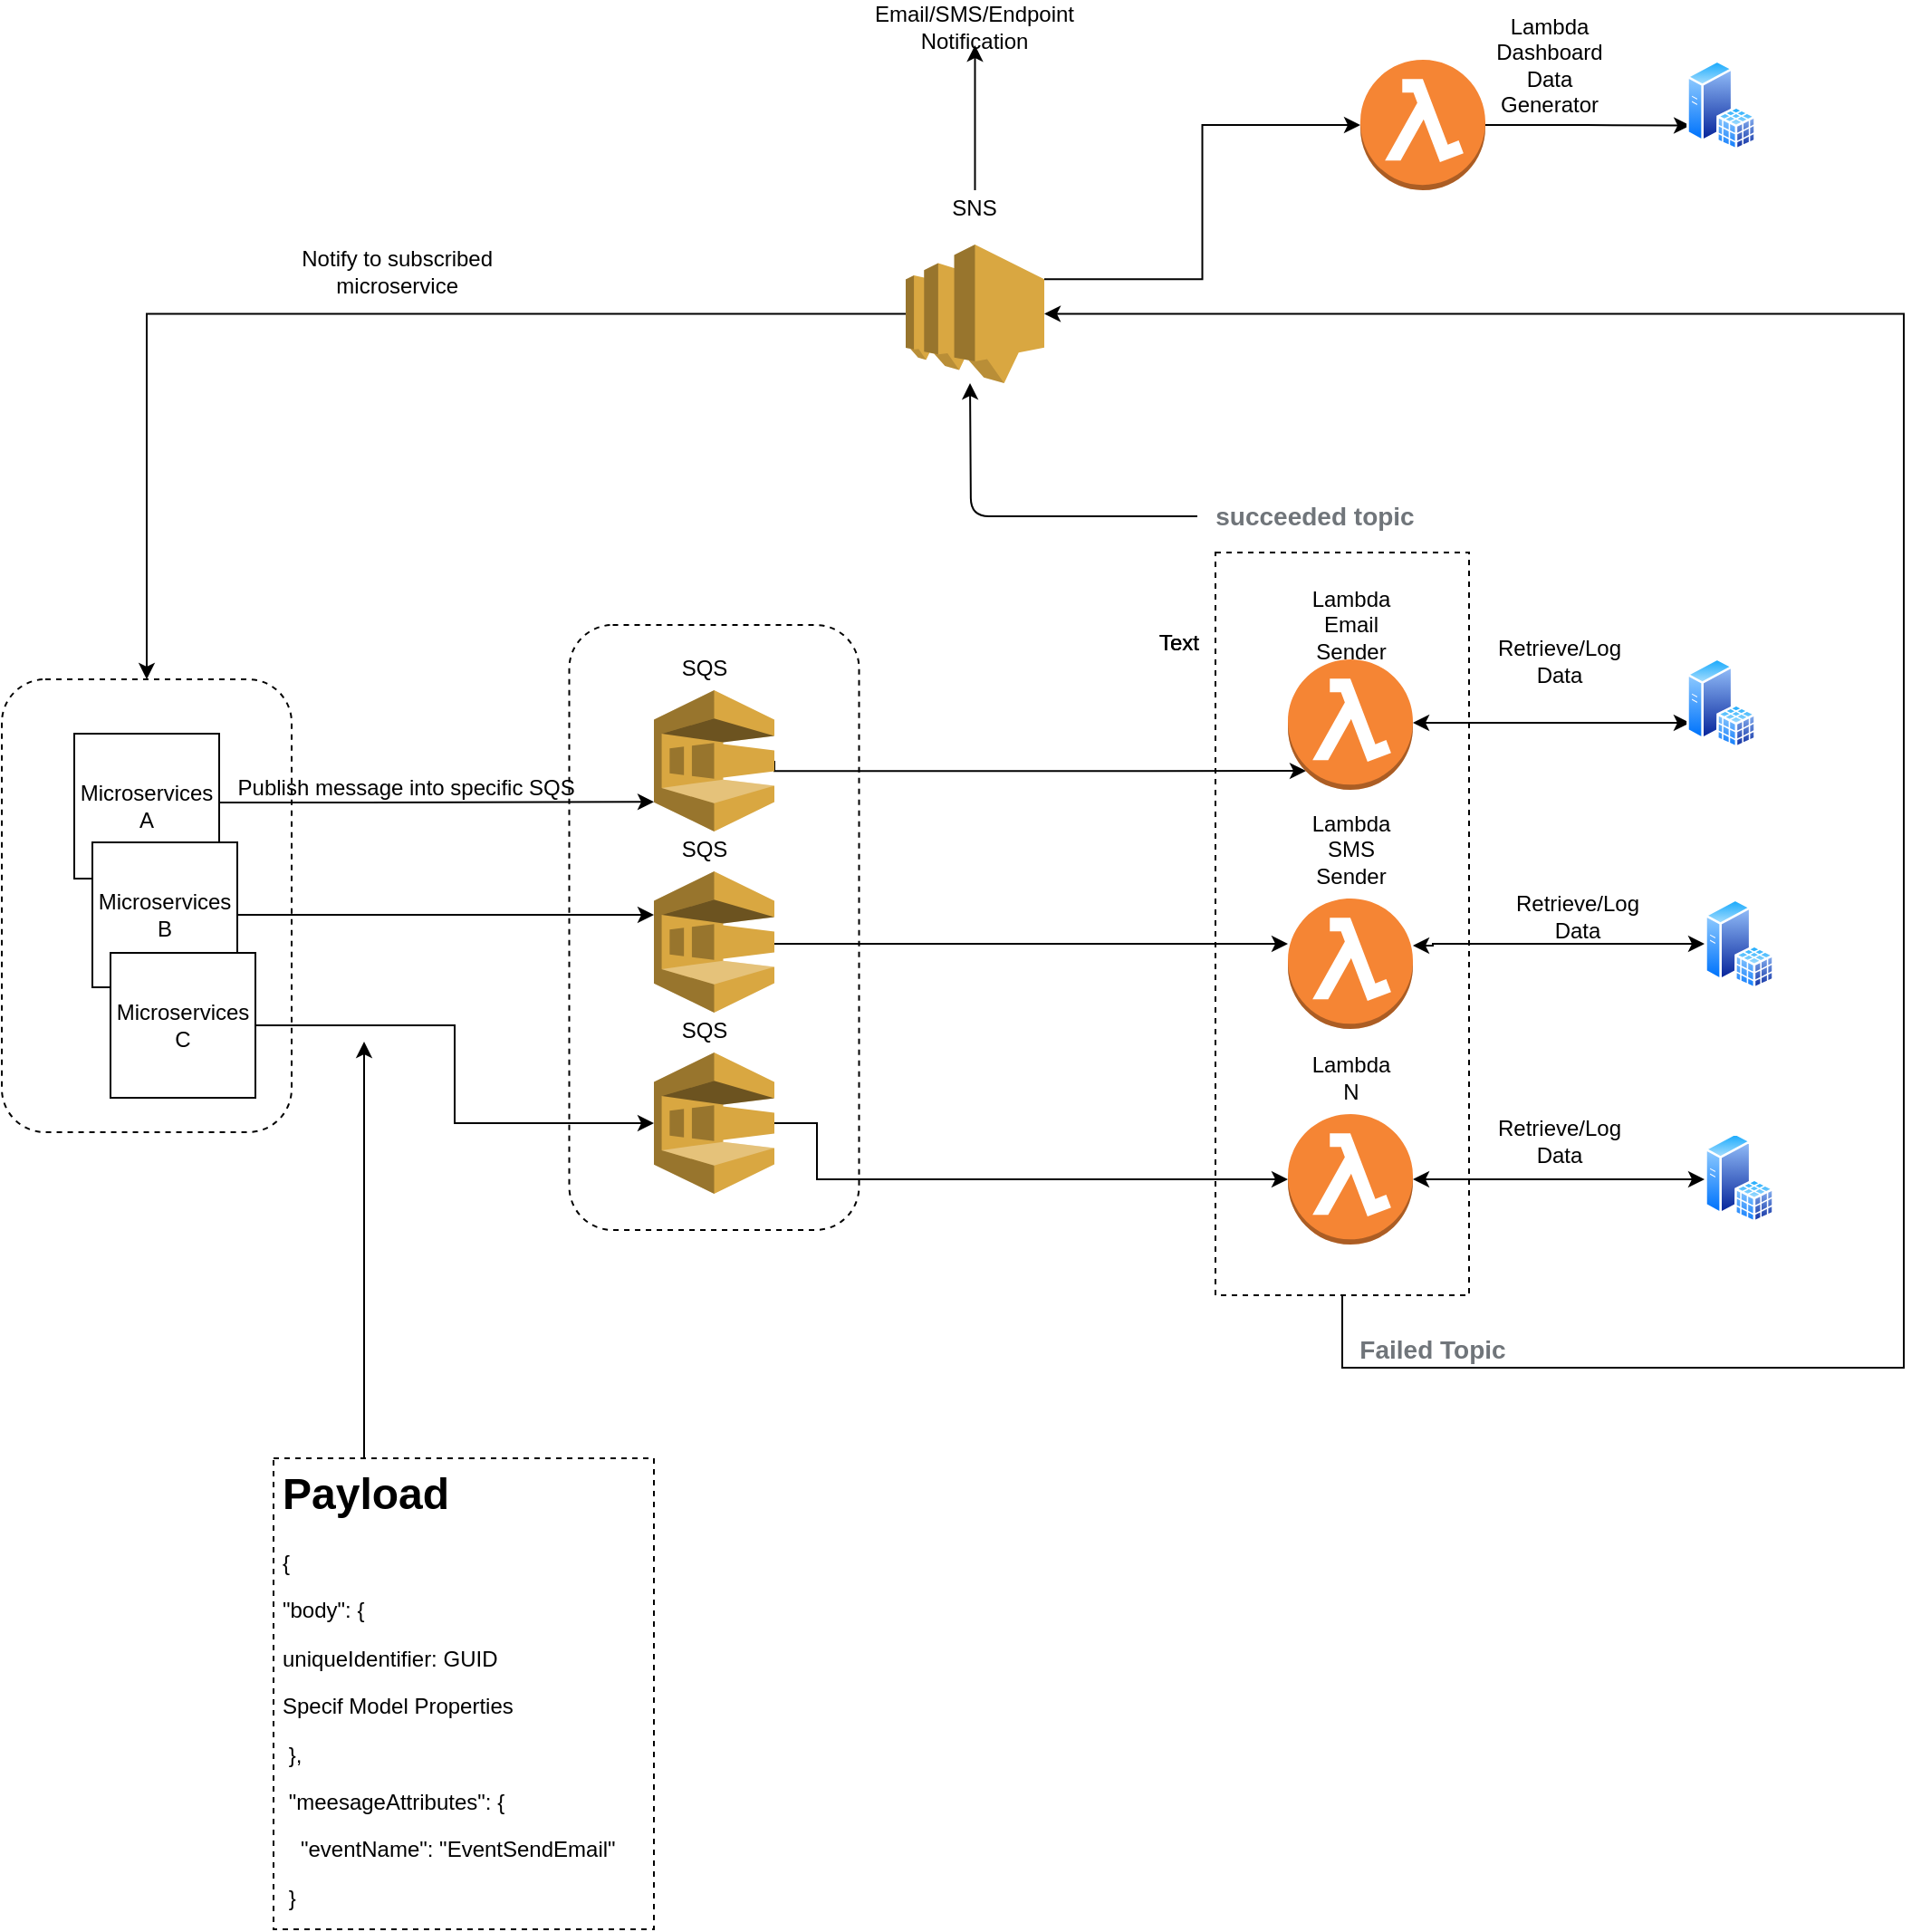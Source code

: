 <mxfile version="14.4.3" type="github">
  <diagram id="qjzeDgqdL2aKJla77leW" name="Page-1">
    <mxGraphModel dx="2272" dy="1862" grid="1" gridSize="10" guides="1" tooltips="1" connect="1" arrows="1" fold="1" page="1" pageScale="1" pageWidth="850" pageHeight="1100" math="0" shadow="0">
      <root>
        <mxCell id="0" />
        <mxCell id="1" parent="0" />
        <mxCell id="-vlMi3lsnk5EaH7537CD-10" value="" style="rounded=1;whiteSpace=wrap;html=1;dashed=1;strokeColor=#000000;" vertex="1" parent="1">
          <mxGeometry x="213.25" y="20" width="160" height="334" as="geometry" />
        </mxCell>
        <mxCell id="vUzu1yKwPVAJK8qaTAhN-50" value="" style="rounded=1;whiteSpace=wrap;html=1;dashed=1;strokeColor=#000000;" parent="1" vertex="1">
          <mxGeometry x="-100" y="50" width="160" height="250" as="geometry" />
        </mxCell>
        <mxCell id="vUzu1yKwPVAJK8qaTAhN-41" style="edgeStyle=orthogonalEdgeStyle;rounded=0;orthogonalLoop=1;jettySize=auto;html=1;startArrow=none;startFill=0;strokeColor=#000000;entryX=1;entryY=0.5;entryDx=0;entryDy=0;entryPerimeter=0;" parent="1" source="vUzu1yKwPVAJK8qaTAhN-39" target="vUzu1yKwPVAJK8qaTAhN-46" edge="1">
          <mxGeometry relative="1" as="geometry">
            <mxPoint x="1030" y="490" as="targetPoint" />
            <Array as="points">
              <mxPoint x="640" y="430" />
              <mxPoint x="950" y="430" />
              <mxPoint x="950" y="-152" />
            </Array>
          </mxGeometry>
        </mxCell>
        <mxCell id="vUzu1yKwPVAJK8qaTAhN-39" value="" style="rounded=0;whiteSpace=wrap;html=1;dashed=1;strokeColor=#000000;" parent="1" vertex="1">
          <mxGeometry x="570" y="-20" width="140" height="410" as="geometry" />
        </mxCell>
        <mxCell id="vUzu1yKwPVAJK8qaTAhN-3" style="edgeStyle=orthogonalEdgeStyle;rounded=0;orthogonalLoop=1;jettySize=auto;html=1;entryX=0;entryY=0.79;entryDx=0;entryDy=0;entryPerimeter=0;" parent="1" source="vUzu1yKwPVAJK8qaTAhN-2" target="vUzu1yKwPVAJK8qaTAhN-1" edge="1">
          <mxGeometry relative="1" as="geometry">
            <mxPoint x="180" y="120" as="targetPoint" />
            <Array as="points">
              <mxPoint x="100" y="118" />
              <mxPoint x="100" y="118" />
            </Array>
          </mxGeometry>
        </mxCell>
        <mxCell id="vUzu1yKwPVAJK8qaTAhN-2" value="Microservices A" style="whiteSpace=wrap;html=1;aspect=fixed;" parent="1" vertex="1">
          <mxGeometry x="-60" y="80" width="80" height="80" as="geometry" />
        </mxCell>
        <mxCell id="vUzu1yKwPVAJK8qaTAhN-20" style="edgeStyle=orthogonalEdgeStyle;rounded=0;orthogonalLoop=1;jettySize=auto;html=1;exitX=1;exitY=0.5;exitDx=0;exitDy=0;exitPerimeter=0;entryX=0.145;entryY=0.855;entryDx=0;entryDy=0;entryPerimeter=0;" parent="1" source="vUzu1yKwPVAJK8qaTAhN-1" target="vUzu1yKwPVAJK8qaTAhN-14" edge="1">
          <mxGeometry relative="1" as="geometry">
            <mxPoint x="478.995" y="144.44" as="sourcePoint" />
            <mxPoint x="530" y="95" as="targetPoint" />
            <Array as="points">
              <mxPoint x="327" y="100" />
            </Array>
          </mxGeometry>
        </mxCell>
        <mxCell id="vUzu1yKwPVAJK8qaTAhN-21" style="edgeStyle=orthogonalEdgeStyle;rounded=0;orthogonalLoop=1;jettySize=auto;html=1;" parent="1" source="-vlMi3lsnk5EaH7537CD-3" target="vUzu1yKwPVAJK8qaTAhN-15" edge="1">
          <mxGeometry relative="1" as="geometry">
            <mxPoint x="489" y="170" as="sourcePoint" />
            <Array as="points">
              <mxPoint x="440" y="196" />
              <mxPoint x="440" y="196" />
            </Array>
          </mxGeometry>
        </mxCell>
        <mxCell id="vUzu1yKwPVAJK8qaTAhN-22" style="edgeStyle=orthogonalEdgeStyle;rounded=0;orthogonalLoop=1;jettySize=auto;html=1;exitX=1;exitY=0.5;exitDx=0;exitDy=0;exitPerimeter=0;entryX=0;entryY=0.5;entryDx=0;entryDy=0;entryPerimeter=0;" parent="1" source="-vlMi3lsnk5EaH7537CD-6" target="vUzu1yKwPVAJK8qaTAhN-16" edge="1">
          <mxGeometry relative="1" as="geometry">
            <Array as="points">
              <mxPoint x="350" y="295" />
              <mxPoint x="350" y="326" />
            </Array>
            <mxPoint x="478.995" y="195.56" as="sourcePoint" />
          </mxGeometry>
        </mxCell>
        <mxCell id="vUzu1yKwPVAJK8qaTAhN-11" style="edgeStyle=orthogonalEdgeStyle;rounded=0;orthogonalLoop=1;jettySize=auto;html=1;" parent="1" source="vUzu1yKwPVAJK8qaTAhN-8" edge="1">
          <mxGeometry relative="1" as="geometry">
            <mxPoint x="100" y="250" as="targetPoint" />
            <Array as="points">
              <mxPoint x="100" y="290" />
              <mxPoint x="100" y="290" />
            </Array>
          </mxGeometry>
        </mxCell>
        <mxCell id="vUzu1yKwPVAJK8qaTAhN-8" value="&lt;h1&gt;Payload&lt;/h1&gt;&lt;p&gt;{&lt;/p&gt;&lt;p&gt;&quot;body&quot;: {&lt;/p&gt;&lt;p&gt;uniqueIdentifier: GUID&lt;/p&gt;&lt;p&gt;Specif Model Properties&lt;/p&gt;&lt;p&gt;&amp;nbsp;},&lt;/p&gt;&lt;p&gt;&amp;nbsp;&quot;meesageAttributes&quot;: {&lt;/p&gt;&lt;p&gt;&amp;nbsp; &amp;nbsp;&quot;eventName&quot;: &quot;EventSendEmail&quot;&lt;/p&gt;&lt;p&gt;&amp;nbsp;}&lt;/p&gt;&lt;p&gt;&lt;span&gt;}&lt;/span&gt;&lt;/p&gt;" style="text;html=1;fillColor=none;spacing=5;spacingTop=-20;whiteSpace=wrap;overflow=hidden;rounded=0;strokeColor=#000000;dashed=1;" parent="1" vertex="1">
          <mxGeometry x="50" y="480" width="210" height="260" as="geometry" />
        </mxCell>
        <mxCell id="-vlMi3lsnk5EaH7537CD-8" style="edgeStyle=orthogonalEdgeStyle;rounded=0;orthogonalLoop=1;jettySize=auto;html=1;" edge="1" parent="1" source="vUzu1yKwPVAJK8qaTAhN-9" target="-vlMi3lsnk5EaH7537CD-3">
          <mxGeometry relative="1" as="geometry">
            <Array as="points">
              <mxPoint x="230" y="180" />
              <mxPoint x="230" y="180" />
            </Array>
          </mxGeometry>
        </mxCell>
        <mxCell id="vUzu1yKwPVAJK8qaTAhN-9" value="Microservices B" style="whiteSpace=wrap;html=1;aspect=fixed;" parent="1" vertex="1">
          <mxGeometry x="-50" y="140" width="80" height="80" as="geometry" />
        </mxCell>
        <mxCell id="-vlMi3lsnk5EaH7537CD-9" style="edgeStyle=orthogonalEdgeStyle;rounded=0;orthogonalLoop=1;jettySize=auto;html=1;" edge="1" parent="1" source="vUzu1yKwPVAJK8qaTAhN-10" target="-vlMi3lsnk5EaH7537CD-6">
          <mxGeometry relative="1" as="geometry" />
        </mxCell>
        <mxCell id="vUzu1yKwPVAJK8qaTAhN-10" value="Microservices C" style="whiteSpace=wrap;html=1;aspect=fixed;" parent="1" vertex="1">
          <mxGeometry x="-40" y="201" width="80" height="80" as="geometry" />
        </mxCell>
        <mxCell id="vUzu1yKwPVAJK8qaTAhN-29" style="edgeStyle=orthogonalEdgeStyle;rounded=0;orthogonalLoop=1;jettySize=auto;html=1;startArrow=classic;startFill=1;" parent="1" source="vUzu1yKwPVAJK8qaTAhN-14" target="vUzu1yKwPVAJK8qaTAhN-17" edge="1">
          <mxGeometry relative="1" as="geometry">
            <Array as="points">
              <mxPoint x="780" y="74" />
              <mxPoint x="780" y="74" />
            </Array>
          </mxGeometry>
        </mxCell>
        <mxCell id="vUzu1yKwPVAJK8qaTAhN-14" value="" style="outlineConnect=0;dashed=0;verticalLabelPosition=bottom;verticalAlign=top;align=center;html=1;shape=mxgraph.aws3.lambda_function;fillColor=#F58534;gradientColor=none;" parent="1" vertex="1">
          <mxGeometry x="610" y="39" width="69" height="72" as="geometry" />
        </mxCell>
        <mxCell id="vUzu1yKwPVAJK8qaTAhN-15" value="" style="outlineConnect=0;dashed=0;verticalLabelPosition=bottom;verticalAlign=top;align=center;html=1;shape=mxgraph.aws3.lambda_function;fillColor=#F58534;gradientColor=none;" parent="1" vertex="1">
          <mxGeometry x="610" y="171" width="69" height="72" as="geometry" />
        </mxCell>
        <mxCell id="vUzu1yKwPVAJK8qaTAhN-16" value="" style="outlineConnect=0;dashed=0;verticalLabelPosition=bottom;verticalAlign=top;align=center;html=1;shape=mxgraph.aws3.lambda_function;fillColor=#F58534;gradientColor=none;" parent="1" vertex="1">
          <mxGeometry x="610" y="290" width="69" height="72" as="geometry" />
        </mxCell>
        <mxCell id="vUzu1yKwPVAJK8qaTAhN-17" value="" style="aspect=fixed;perimeter=ellipsePerimeter;html=1;align=center;shadow=0;dashed=0;spacingTop=3;image;image=img/lib/active_directory/sql_server.svg;strokeColor=#000000;" parent="1" vertex="1">
          <mxGeometry x="830" y="38" width="38.5" height="50" as="geometry" />
        </mxCell>
        <mxCell id="vUzu1yKwPVAJK8qaTAhN-18" value="" style="aspect=fixed;perimeter=ellipsePerimeter;html=1;align=center;shadow=0;dashed=0;spacingTop=3;image;image=img/lib/active_directory/sql_server.svg;strokeColor=#000000;" parent="1" vertex="1">
          <mxGeometry x="840" y="171" width="38.5" height="50" as="geometry" />
        </mxCell>
        <mxCell id="vUzu1yKwPVAJK8qaTAhN-23" value="Lambda Email Sender" style="text;html=1;strokeColor=none;fillColor=none;align=center;verticalAlign=middle;whiteSpace=wrap;rounded=0;" parent="1" vertex="1">
          <mxGeometry x="624.5" y="10" width="40" height="20" as="geometry" />
        </mxCell>
        <mxCell id="vUzu1yKwPVAJK8qaTAhN-25" value="Lambda SMS Sender&lt;br&gt;" style="text;html=1;strokeColor=none;fillColor=none;align=center;verticalAlign=middle;whiteSpace=wrap;rounded=0;" parent="1" vertex="1">
          <mxGeometry x="624.5" y="134" width="40" height="20" as="geometry" />
        </mxCell>
        <mxCell id="vUzu1yKwPVAJK8qaTAhN-28" value="Lambda N" style="text;html=1;strokeColor=none;fillColor=none;align=center;verticalAlign=middle;whiteSpace=wrap;rounded=0;" parent="1" vertex="1">
          <mxGeometry x="624.5" y="260" width="40" height="20" as="geometry" />
        </mxCell>
        <mxCell id="vUzu1yKwPVAJK8qaTAhN-30" style="edgeStyle=orthogonalEdgeStyle;rounded=0;orthogonalLoop=1;jettySize=auto;html=1;startArrow=classic;startFill=1;entryX=0;entryY=0.5;entryDx=0;entryDy=0;" parent="1" target="vUzu1yKwPVAJK8qaTAhN-18" edge="1">
          <mxGeometry relative="1" as="geometry">
            <mxPoint x="679" y="197" as="sourcePoint" />
            <mxPoint x="830" y="186" as="targetPoint" />
            <Array as="points">
              <mxPoint x="690" y="197" />
              <mxPoint x="690" y="196" />
            </Array>
          </mxGeometry>
        </mxCell>
        <mxCell id="vUzu1yKwPVAJK8qaTAhN-31" style="edgeStyle=orthogonalEdgeStyle;rounded=0;orthogonalLoop=1;jettySize=auto;html=1;startArrow=classic;startFill=1;entryX=0;entryY=0.5;entryDx=0;entryDy=0;exitX=1;exitY=0.5;exitDx=0;exitDy=0;exitPerimeter=0;" parent="1" source="vUzu1yKwPVAJK8qaTAhN-16" edge="1">
          <mxGeometry relative="1" as="geometry">
            <mxPoint x="669" y="317.01" as="sourcePoint" />
            <mxPoint x="840.0" y="326.005" as="targetPoint" />
          </mxGeometry>
        </mxCell>
        <mxCell id="vUzu1yKwPVAJK8qaTAhN-32" value="Retrieve/Log Data&lt;br&gt;" style="text;html=1;strokeColor=none;fillColor=none;align=center;verticalAlign=middle;whiteSpace=wrap;rounded=0;" parent="1" vertex="1">
          <mxGeometry x="740" y="30" width="40" height="20" as="geometry" />
        </mxCell>
        <mxCell id="vUzu1yKwPVAJK8qaTAhN-33" value="Retrieve/Log Data&lt;br&gt;" style="text;html=1;strokeColor=none;fillColor=none;align=center;verticalAlign=middle;whiteSpace=wrap;rounded=0;" parent="1" vertex="1">
          <mxGeometry x="750" y="171" width="40" height="20" as="geometry" />
        </mxCell>
        <mxCell id="vUzu1yKwPVAJK8qaTAhN-34" value="&lt;b style=&quot;color: rgb(112 , 117 , 122) ; font-family: &amp;#34;arial&amp;#34; , sans-serif ; font-size: 14px ; background-color: rgb(255 , 255 , 255)&quot;&gt;succeeded topic&lt;/b&gt;" style="text;html=1;strokeColor=none;fillColor=none;align=center;verticalAlign=middle;whiteSpace=wrap;rounded=0;" parent="1" vertex="1">
          <mxGeometry x="560" y="-50" width="130" height="20" as="geometry" />
        </mxCell>
        <mxCell id="vUzu1yKwPVAJK8qaTAhN-35" value="Retrieve/Log Data&lt;br&gt;" style="text;html=1;strokeColor=none;fillColor=none;align=center;verticalAlign=middle;whiteSpace=wrap;rounded=0;" parent="1" vertex="1">
          <mxGeometry x="740" y="294.51" width="40" height="20" as="geometry" />
        </mxCell>
        <mxCell id="vUzu1yKwPVAJK8qaTAhN-42" value="&lt;b style=&quot;color: rgb(112 , 117 , 122) ; font-family: &amp;#34;arial&amp;#34; , sans-serif ; font-size: 14px ; background-color: rgb(255 , 255 , 255)&quot;&gt;Failed Topic&lt;/b&gt;" style="text;html=1;strokeColor=none;fillColor=none;align=center;verticalAlign=middle;whiteSpace=wrap;rounded=0;" parent="1" vertex="1">
          <mxGeometry x="640" y="410" width="100" height="20" as="geometry" />
        </mxCell>
        <mxCell id="vUzu1yKwPVAJK8qaTAhN-49" style="edgeStyle=orthogonalEdgeStyle;rounded=0;orthogonalLoop=1;jettySize=auto;html=1;startArrow=none;startFill=0;strokeColor=#000000;endArrow=classic;endFill=1;" parent="1" source="vUzu1yKwPVAJK8qaTAhN-46" edge="1" target="vUzu1yKwPVAJK8qaTAhN-50">
          <mxGeometry relative="1" as="geometry">
            <mxPoint x="60" y="100" as="targetPoint" />
          </mxGeometry>
        </mxCell>
        <mxCell id="-vlMi3lsnk5EaH7537CD-14" style="edgeStyle=orthogonalEdgeStyle;rounded=0;orthogonalLoop=1;jettySize=auto;html=1;exitX=1;exitY=0.25;exitDx=0;exitDy=0;exitPerimeter=0;entryX=0;entryY=0.5;entryDx=0;entryDy=0;entryPerimeter=0;" edge="1" parent="1" source="vUzu1yKwPVAJK8qaTAhN-46" target="-vlMi3lsnk5EaH7537CD-13">
          <mxGeometry relative="1" as="geometry">
            <mxPoint x="620" y="-260" as="targetPoint" />
          </mxGeometry>
        </mxCell>
        <mxCell id="vUzu1yKwPVAJK8qaTAhN-46" value="" style="outlineConnect=0;dashed=0;verticalLabelPosition=bottom;verticalAlign=top;align=center;html=1;shape=mxgraph.aws3.sns;fillColor=#D9A741;gradientColor=none;strokeColor=#000000;" parent="1" vertex="1">
          <mxGeometry x="399" y="-190" width="76.5" height="76.5" as="geometry" />
        </mxCell>
        <mxCell id="vUzu1yKwPVAJK8qaTAhN-47" value="" style="endArrow=classic;html=1;strokeColor=#000000;" parent="1" edge="1">
          <mxGeometry width="50" height="50" relative="1" as="geometry">
            <mxPoint x="560" y="-40" as="sourcePoint" />
            <mxPoint x="434.5" y="-113.5" as="targetPoint" />
            <Array as="points">
              <mxPoint x="435" y="-40" />
            </Array>
          </mxGeometry>
        </mxCell>
        <mxCell id="vUzu1yKwPVAJK8qaTAhN-58" value="" style="edgeStyle=orthogonalEdgeStyle;rounded=0;orthogonalLoop=1;jettySize=auto;html=1;startArrow=none;startFill=0;endArrow=classic;endFill=1;strokeColor=#000000;" parent="1" source="vUzu1yKwPVAJK8qaTAhN-48" target="vUzu1yKwPVAJK8qaTAhN-57" edge="1">
          <mxGeometry relative="1" as="geometry" />
        </mxCell>
        <mxCell id="vUzu1yKwPVAJK8qaTAhN-48" value="SNS" style="text;html=1;strokeColor=none;fillColor=none;align=center;verticalAlign=middle;whiteSpace=wrap;rounded=0;" parent="1" vertex="1">
          <mxGeometry x="417.25" y="-220" width="40" height="20" as="geometry" />
        </mxCell>
        <mxCell id="vUzu1yKwPVAJK8qaTAhN-51" value="Notify to subscribed&amp;nbsp;&lt;br&gt;microservice&amp;nbsp;" style="text;html=1;strokeColor=none;fillColor=none;align=center;verticalAlign=middle;whiteSpace=wrap;rounded=0;" parent="1" vertex="1">
          <mxGeometry x="-10" y="-190" width="260" height="30" as="geometry" />
        </mxCell>
        <mxCell id="vUzu1yKwPVAJK8qaTAhN-57" value="Email/SMS/Endpoint Notification&lt;br&gt;" style="text;html=1;strokeColor=none;fillColor=none;align=center;verticalAlign=middle;whiteSpace=wrap;rounded=0;" parent="1" vertex="1">
          <mxGeometry x="417.25" y="-320" width="40" height="20" as="geometry" />
        </mxCell>
        <mxCell id="-vlMi3lsnk5EaH7537CD-1" value="" style="group" vertex="1" connectable="0" parent="1">
          <mxGeometry x="260" y="34" width="100" height="320" as="geometry" />
        </mxCell>
        <mxCell id="vUzu1yKwPVAJK8qaTAhN-1" value="" style="outlineConnect=0;dashed=0;verticalLabelPosition=bottom;verticalAlign=top;align=center;html=1;shape=mxgraph.aws3.sqs;fillColor=#D9A741;gradientColor=none;" parent="-vlMi3lsnk5EaH7537CD-1" vertex="1">
          <mxGeometry y="22" width="66.5" height="78" as="geometry" />
        </mxCell>
        <mxCell id="vUzu1yKwPVAJK8qaTAhN-6" value="SQS" style="text;html=1;strokeColor=none;fillColor=none;align=center;verticalAlign=middle;whiteSpace=wrap;rounded=0;" parent="-vlMi3lsnk5EaH7537CD-1" vertex="1">
          <mxGeometry x="8.25" width="40" height="20" as="geometry" />
        </mxCell>
        <mxCell id="-vlMi3lsnk5EaH7537CD-2" value="" style="group" vertex="1" connectable="0" parent="1">
          <mxGeometry x="260" y="134" width="66.5" height="100" as="geometry" />
        </mxCell>
        <mxCell id="-vlMi3lsnk5EaH7537CD-3" value="" style="outlineConnect=0;dashed=0;verticalLabelPosition=bottom;verticalAlign=top;align=center;html=1;shape=mxgraph.aws3.sqs;fillColor=#D9A741;gradientColor=none;" vertex="1" parent="-vlMi3lsnk5EaH7537CD-2">
          <mxGeometry y="22" width="66.5" height="78" as="geometry" />
        </mxCell>
        <mxCell id="-vlMi3lsnk5EaH7537CD-4" value="SQS" style="text;html=1;strokeColor=none;fillColor=none;align=center;verticalAlign=middle;whiteSpace=wrap;rounded=0;" vertex="1" parent="-vlMi3lsnk5EaH7537CD-2">
          <mxGeometry x="8.25" width="40" height="20" as="geometry" />
        </mxCell>
        <mxCell id="-vlMi3lsnk5EaH7537CD-5" value="" style="group" vertex="1" connectable="0" parent="1">
          <mxGeometry x="260" y="234" width="66.5" height="100" as="geometry" />
        </mxCell>
        <mxCell id="-vlMi3lsnk5EaH7537CD-6" value="" style="outlineConnect=0;dashed=0;verticalLabelPosition=bottom;verticalAlign=top;align=center;html=1;shape=mxgraph.aws3.sqs;fillColor=#D9A741;gradientColor=none;" vertex="1" parent="-vlMi3lsnk5EaH7537CD-5">
          <mxGeometry y="22" width="66.5" height="78" as="geometry" />
        </mxCell>
        <mxCell id="-vlMi3lsnk5EaH7537CD-7" value="SQS" style="text;html=1;strokeColor=none;fillColor=none;align=center;verticalAlign=middle;whiteSpace=wrap;rounded=0;" vertex="1" parent="-vlMi3lsnk5EaH7537CD-5">
          <mxGeometry x="8.25" width="40" height="20" as="geometry" />
        </mxCell>
        <mxCell id="-vlMi3lsnk5EaH7537CD-11" value="Lambda&lt;br&gt;Dashboard Data Generator&lt;br&gt;" style="text;html=1;strokeColor=none;fillColor=none;align=center;verticalAlign=middle;whiteSpace=wrap;rounded=0;" vertex="1" parent="1">
          <mxGeometry x="719" y="-310" width="71" height="42" as="geometry" />
        </mxCell>
        <mxCell id="-vlMi3lsnk5EaH7537CD-12" value="Publish message into specific SQS&amp;nbsp;" style="text;html=1;strokeColor=none;fillColor=none;align=center;verticalAlign=middle;whiteSpace=wrap;rounded=0;" vertex="1" parent="1">
          <mxGeometry x="20" y="100" width="210" height="20" as="geometry" />
        </mxCell>
        <mxCell id="-vlMi3lsnk5EaH7537CD-20" style="edgeStyle=orthogonalEdgeStyle;rounded=0;orthogonalLoop=1;jettySize=auto;html=1;entryX=0;entryY=0.75;entryDx=0;entryDy=0;" edge="1" parent="1" source="-vlMi3lsnk5EaH7537CD-13" target="-vlMi3lsnk5EaH7537CD-19">
          <mxGeometry relative="1" as="geometry" />
        </mxCell>
        <mxCell id="-vlMi3lsnk5EaH7537CD-13" value="" style="outlineConnect=0;dashed=0;verticalLabelPosition=bottom;verticalAlign=top;align=center;html=1;shape=mxgraph.aws3.lambda_function;fillColor=#F58534;gradientColor=none;" vertex="1" parent="1">
          <mxGeometry x="650" y="-292" width="69" height="72" as="geometry" />
        </mxCell>
        <mxCell id="-vlMi3lsnk5EaH7537CD-15" value="Text" style="text;html=1;strokeColor=none;fillColor=none;align=center;verticalAlign=middle;whiteSpace=wrap;rounded=0;" vertex="1" parent="1">
          <mxGeometry x="530" y="20" width="40" height="20" as="geometry" />
        </mxCell>
        <mxCell id="-vlMi3lsnk5EaH7537CD-16" value="Text" style="text;html=1;strokeColor=none;fillColor=none;align=center;verticalAlign=middle;whiteSpace=wrap;rounded=0;" vertex="1" parent="1">
          <mxGeometry x="530" y="20" width="40" height="20" as="geometry" />
        </mxCell>
        <mxCell id="-vlMi3lsnk5EaH7537CD-17" value="Text" style="text;html=1;strokeColor=none;fillColor=none;align=center;verticalAlign=middle;whiteSpace=wrap;rounded=0;" vertex="1" parent="1">
          <mxGeometry x="530" y="20" width="40" height="20" as="geometry" />
        </mxCell>
        <mxCell id="-vlMi3lsnk5EaH7537CD-19" value="" style="aspect=fixed;perimeter=ellipsePerimeter;html=1;align=center;shadow=0;dashed=0;spacingTop=3;image;image=img/lib/active_directory/sql_server.svg;strokeColor=#000000;" vertex="1" parent="1">
          <mxGeometry x="830" y="-292" width="38.5" height="50" as="geometry" />
        </mxCell>
        <mxCell id="-vlMi3lsnk5EaH7537CD-21" value="" style="aspect=fixed;perimeter=ellipsePerimeter;html=1;align=center;shadow=0;dashed=0;spacingTop=3;image;image=img/lib/active_directory/sql_server.svg;strokeColor=#000000;" vertex="1" parent="1">
          <mxGeometry x="840" y="300" width="38.5" height="50" as="geometry" />
        </mxCell>
      </root>
    </mxGraphModel>
  </diagram>
</mxfile>
